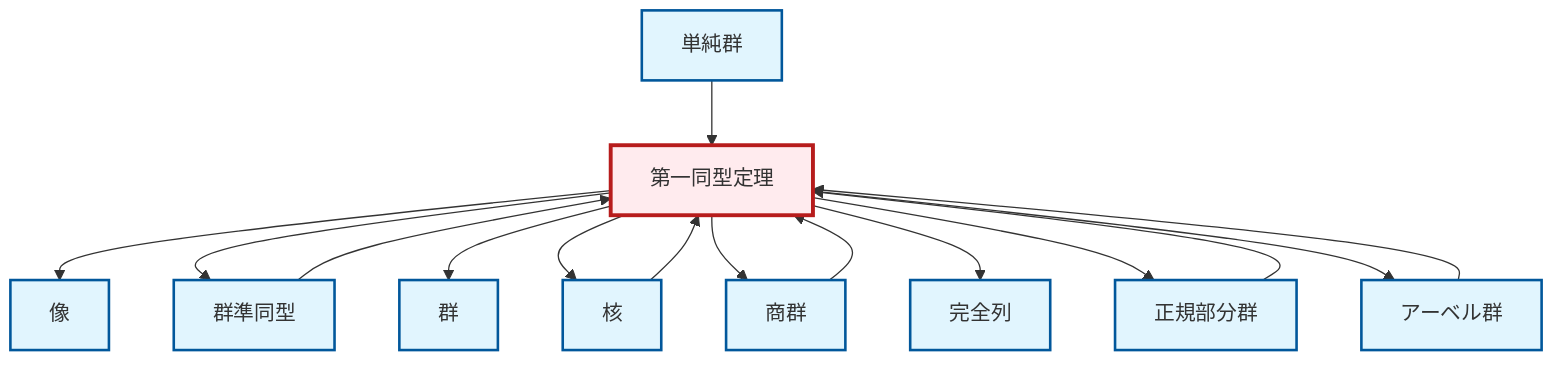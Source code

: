 graph TD
    classDef definition fill:#e1f5fe,stroke:#01579b,stroke-width:2px
    classDef theorem fill:#f3e5f5,stroke:#4a148c,stroke-width:2px
    classDef axiom fill:#fff3e0,stroke:#e65100,stroke-width:2px
    classDef example fill:#e8f5e9,stroke:#1b5e20,stroke-width:2px
    classDef current fill:#ffebee,stroke:#b71c1c,stroke-width:3px
    def-simple-group["単純群"]:::definition
    def-normal-subgroup["正規部分群"]:::definition
    thm-first-isomorphism["第一同型定理"]:::theorem
    def-abelian-group["アーベル群"]:::definition
    def-image["像"]:::definition
    def-exact-sequence["完全列"]:::definition
    def-quotient-group["商群"]:::definition
    def-kernel["核"]:::definition
    def-group["群"]:::definition
    def-homomorphism["群準同型"]:::definition
    thm-first-isomorphism --> def-image
    thm-first-isomorphism --> def-homomorphism
    thm-first-isomorphism --> def-group
    thm-first-isomorphism --> def-kernel
    thm-first-isomorphism --> def-quotient-group
    def-simple-group --> thm-first-isomorphism
    def-homomorphism --> thm-first-isomorphism
    thm-first-isomorphism --> def-exact-sequence
    def-kernel --> thm-first-isomorphism
    thm-first-isomorphism --> def-normal-subgroup
    def-normal-subgroup --> thm-first-isomorphism
    def-quotient-group --> thm-first-isomorphism
    thm-first-isomorphism --> def-abelian-group
    def-abelian-group --> thm-first-isomorphism
    class thm-first-isomorphism current